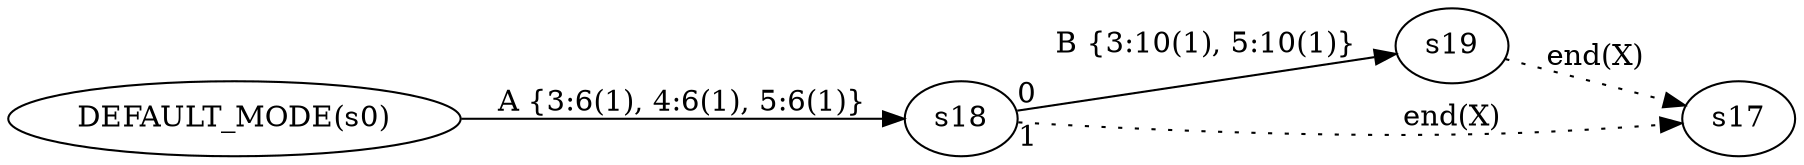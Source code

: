 digraph ATN {
  rankdir=LR;

  "DEFAULT_MODE(s0)" -> s18 [label="A {3:6(1), 4:6(1), 5:6(1)}"]
  s18 -> s19 [label="B {3:10(1), 5:10(1)}" taillabel=0]
  s19 -> s17 [label="end(X)" style=dotted]
  s18 -> s17 [label="end(X)" taillabel=1 style=dotted]
}